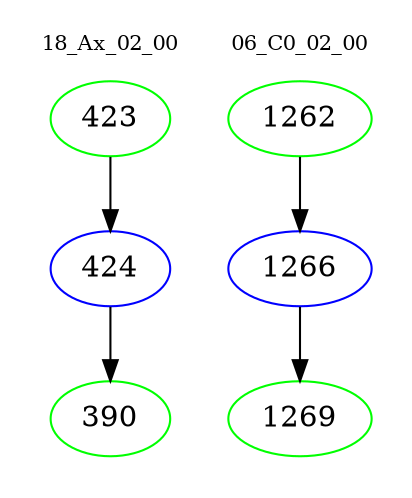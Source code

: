 digraph{
subgraph cluster_0 {
color = white
label = "18_Ax_02_00";
fontsize=10;
T0_423 [label="423", color="green"]
T0_423 -> T0_424 [color="black"]
T0_424 [label="424", color="blue"]
T0_424 -> T0_390 [color="black"]
T0_390 [label="390", color="green"]
}
subgraph cluster_1 {
color = white
label = "06_C0_02_00";
fontsize=10;
T1_1262 [label="1262", color="green"]
T1_1262 -> T1_1266 [color="black"]
T1_1266 [label="1266", color="blue"]
T1_1266 -> T1_1269 [color="black"]
T1_1269 [label="1269", color="green"]
}
}
